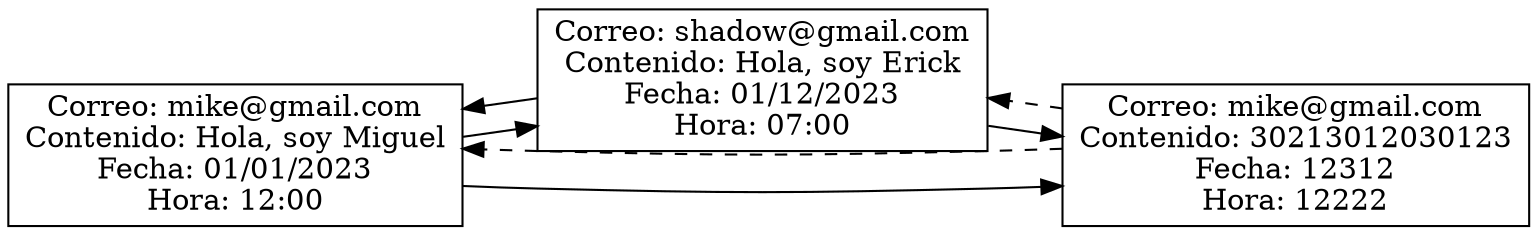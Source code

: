 digraph G {
node [shape=record];
rankdir=LR;
node0 [label="{Correo: mike@gmail.com\nContenido: Hola, soy Miguel\nFecha: 01/01/2023\nHora: 12:00}"];
node1 [label="{Correo: shadow@gmail.com\nContenido: Hola, soy Erick\nFecha: 01/12/2023\nHora: 07:00}"];
node2 [label="{Correo: mike@gmail.com\nContenido: 30213012030123\nFecha: 12312\nHora: 12222}"];
node1 -> node2;
node2 -> node1 [style=dashed];
node0 -> node2;
node2 -> node0 [style=dashed];
node0 -> node1;
node1 -> node0;
}
